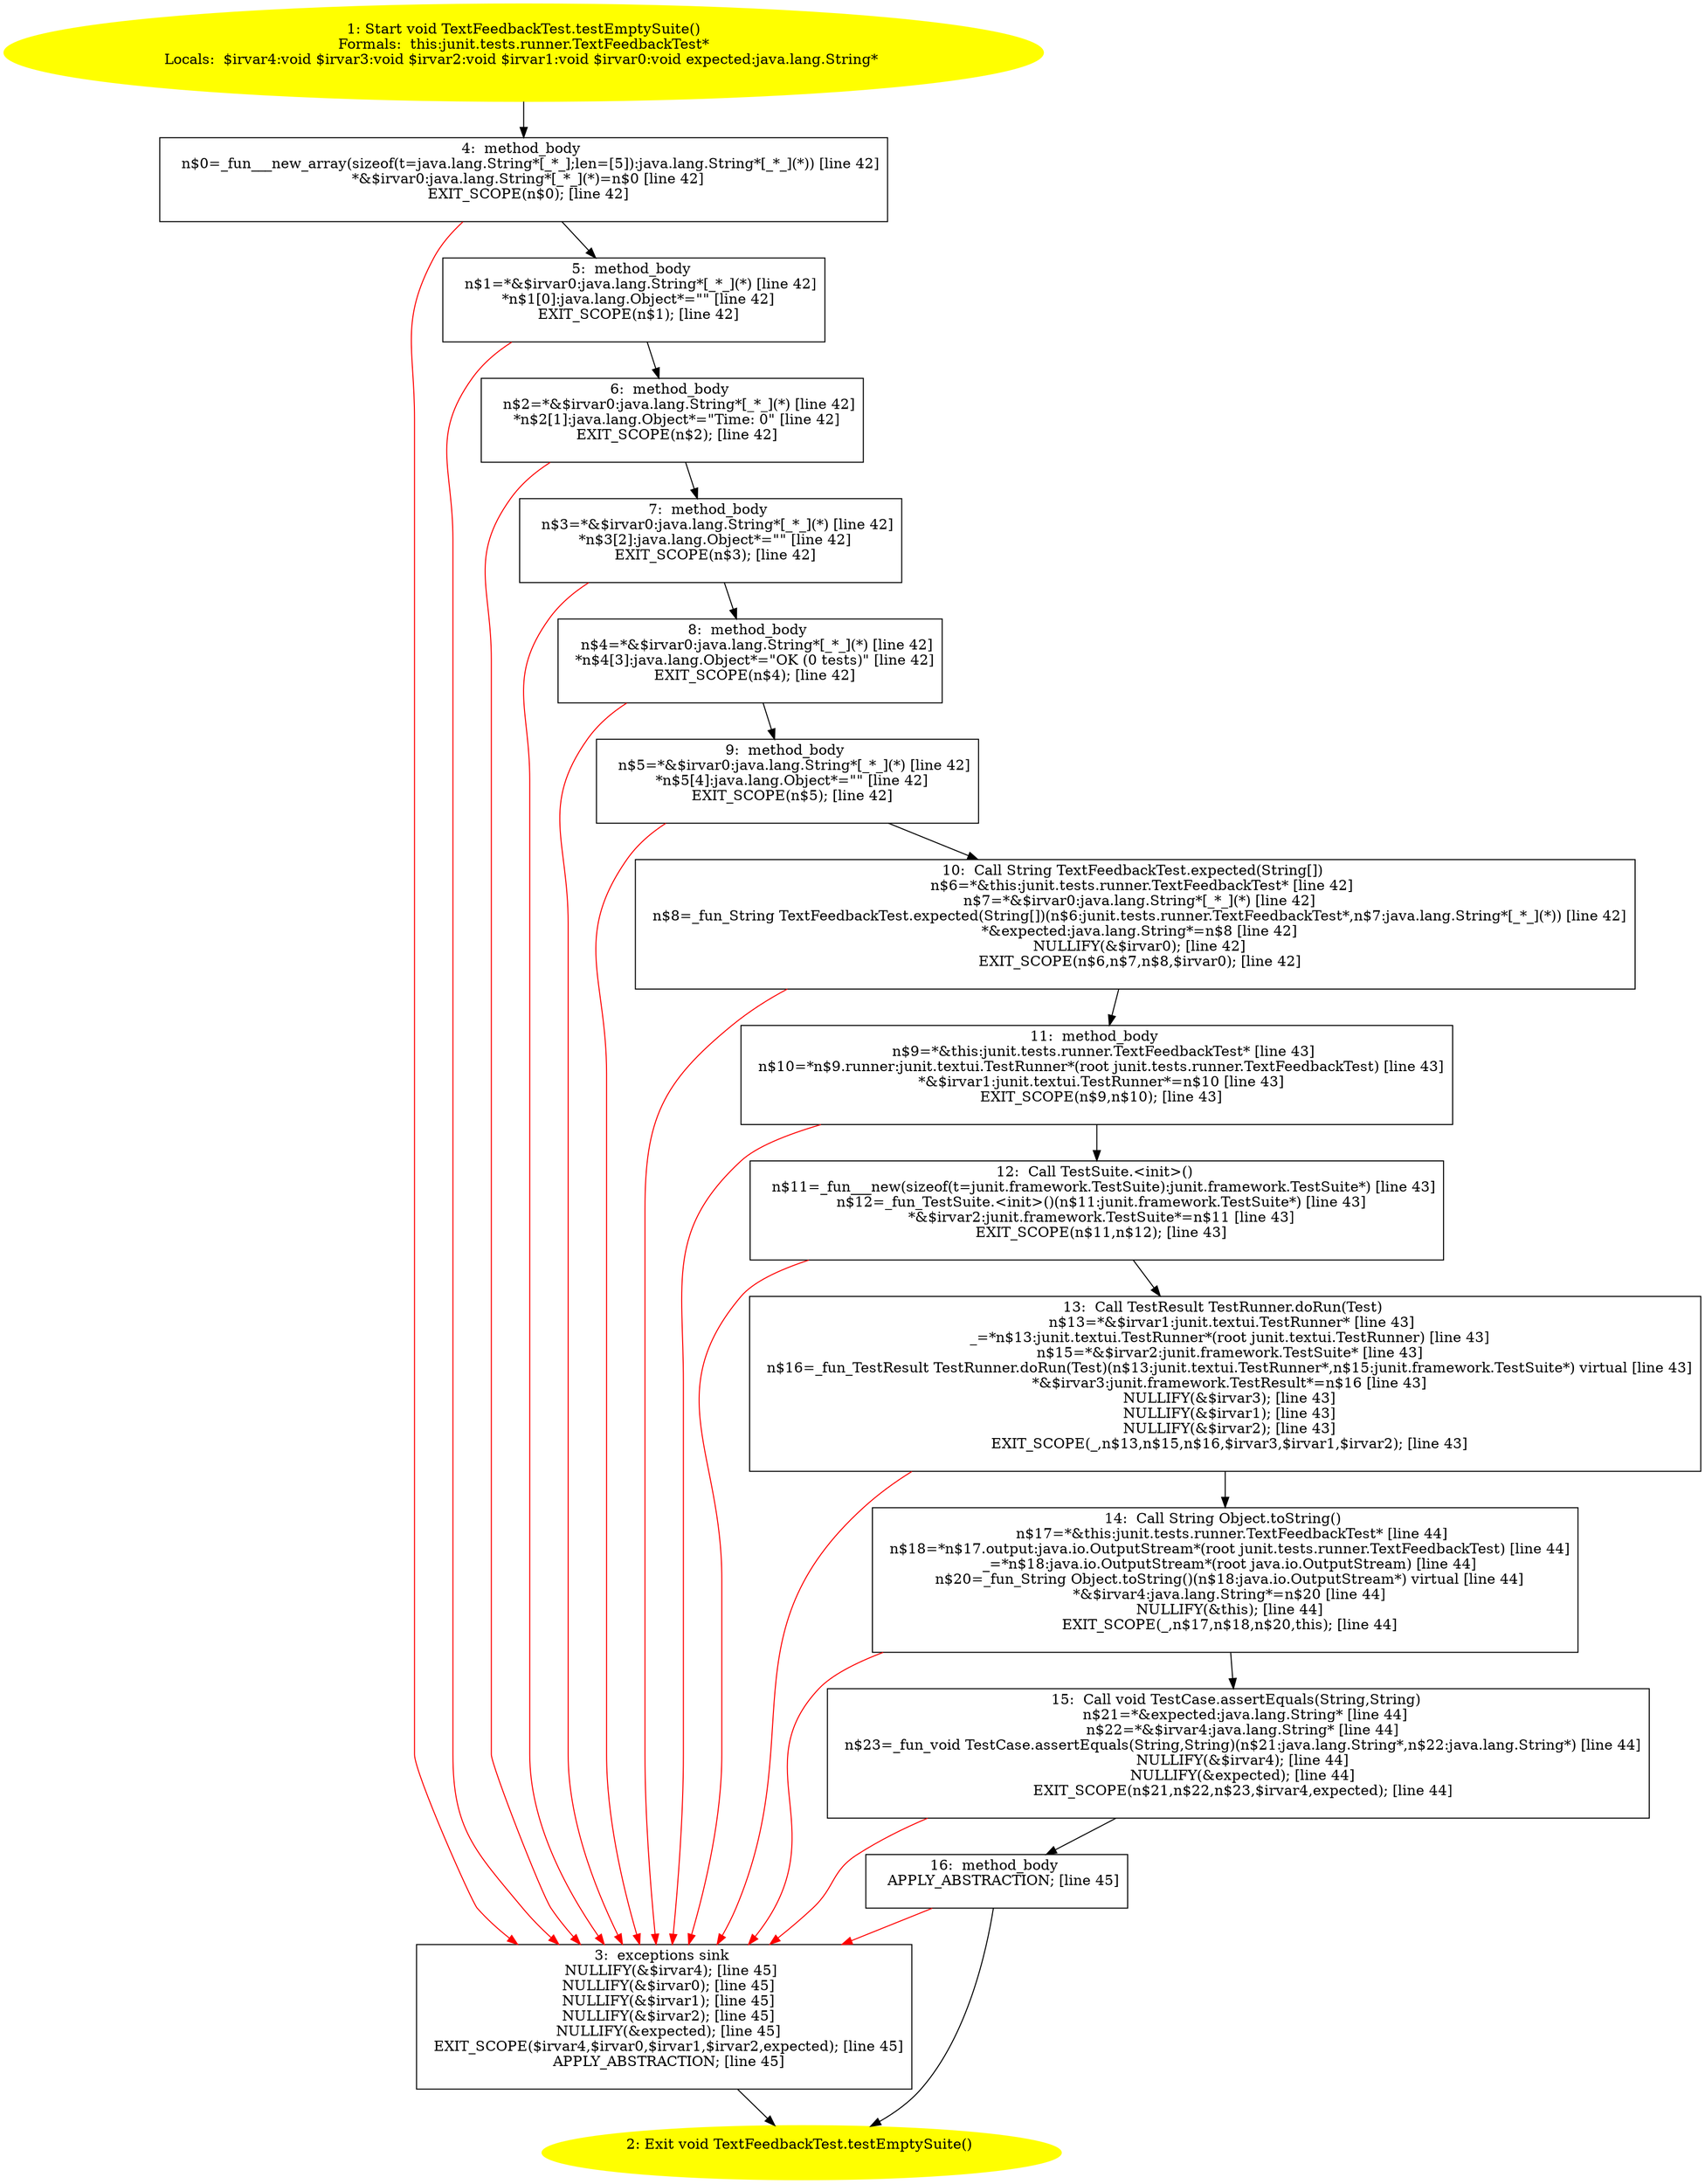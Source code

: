 /* @generated */
digraph cfg {
"junit.tests.runner.TextFeedbackTest.testEmptySuite():void.fd12a7cb480a3b05fd291aa5bba490fa_1" [label="1: Start void TextFeedbackTest.testEmptySuite()\nFormals:  this:junit.tests.runner.TextFeedbackTest*\nLocals:  $irvar4:void $irvar3:void $irvar2:void $irvar1:void $irvar0:void expected:java.lang.String* \n  " color=yellow style=filled]
	

	 "junit.tests.runner.TextFeedbackTest.testEmptySuite():void.fd12a7cb480a3b05fd291aa5bba490fa_1" -> "junit.tests.runner.TextFeedbackTest.testEmptySuite():void.fd12a7cb480a3b05fd291aa5bba490fa_4" ;
"junit.tests.runner.TextFeedbackTest.testEmptySuite():void.fd12a7cb480a3b05fd291aa5bba490fa_2" [label="2: Exit void TextFeedbackTest.testEmptySuite() \n  " color=yellow style=filled]
	

"junit.tests.runner.TextFeedbackTest.testEmptySuite():void.fd12a7cb480a3b05fd291aa5bba490fa_3" [label="3:  exceptions sink \n   NULLIFY(&$irvar4); [line 45]\n  NULLIFY(&$irvar0); [line 45]\n  NULLIFY(&$irvar1); [line 45]\n  NULLIFY(&$irvar2); [line 45]\n  NULLIFY(&expected); [line 45]\n  EXIT_SCOPE($irvar4,$irvar0,$irvar1,$irvar2,expected); [line 45]\n  APPLY_ABSTRACTION; [line 45]\n " shape="box"]
	

	 "junit.tests.runner.TextFeedbackTest.testEmptySuite():void.fd12a7cb480a3b05fd291aa5bba490fa_3" -> "junit.tests.runner.TextFeedbackTest.testEmptySuite():void.fd12a7cb480a3b05fd291aa5bba490fa_2" ;
"junit.tests.runner.TextFeedbackTest.testEmptySuite():void.fd12a7cb480a3b05fd291aa5bba490fa_4" [label="4:  method_body \n   n$0=_fun___new_array(sizeof(t=java.lang.String*[_*_];len=[5]):java.lang.String*[_*_](*)) [line 42]\n  *&$irvar0:java.lang.String*[_*_](*)=n$0 [line 42]\n  EXIT_SCOPE(n$0); [line 42]\n " shape="box"]
	

	 "junit.tests.runner.TextFeedbackTest.testEmptySuite():void.fd12a7cb480a3b05fd291aa5bba490fa_4" -> "junit.tests.runner.TextFeedbackTest.testEmptySuite():void.fd12a7cb480a3b05fd291aa5bba490fa_5" ;
	 "junit.tests.runner.TextFeedbackTest.testEmptySuite():void.fd12a7cb480a3b05fd291aa5bba490fa_4" -> "junit.tests.runner.TextFeedbackTest.testEmptySuite():void.fd12a7cb480a3b05fd291aa5bba490fa_3" [color="red" ];
"junit.tests.runner.TextFeedbackTest.testEmptySuite():void.fd12a7cb480a3b05fd291aa5bba490fa_5" [label="5:  method_body \n   n$1=*&$irvar0:java.lang.String*[_*_](*) [line 42]\n  *n$1[0]:java.lang.Object*=\"\" [line 42]\n  EXIT_SCOPE(n$1); [line 42]\n " shape="box"]
	

	 "junit.tests.runner.TextFeedbackTest.testEmptySuite():void.fd12a7cb480a3b05fd291aa5bba490fa_5" -> "junit.tests.runner.TextFeedbackTest.testEmptySuite():void.fd12a7cb480a3b05fd291aa5bba490fa_6" ;
	 "junit.tests.runner.TextFeedbackTest.testEmptySuite():void.fd12a7cb480a3b05fd291aa5bba490fa_5" -> "junit.tests.runner.TextFeedbackTest.testEmptySuite():void.fd12a7cb480a3b05fd291aa5bba490fa_3" [color="red" ];
"junit.tests.runner.TextFeedbackTest.testEmptySuite():void.fd12a7cb480a3b05fd291aa5bba490fa_6" [label="6:  method_body \n   n$2=*&$irvar0:java.lang.String*[_*_](*) [line 42]\n  *n$2[1]:java.lang.Object*=\"Time: 0\" [line 42]\n  EXIT_SCOPE(n$2); [line 42]\n " shape="box"]
	

	 "junit.tests.runner.TextFeedbackTest.testEmptySuite():void.fd12a7cb480a3b05fd291aa5bba490fa_6" -> "junit.tests.runner.TextFeedbackTest.testEmptySuite():void.fd12a7cb480a3b05fd291aa5bba490fa_7" ;
	 "junit.tests.runner.TextFeedbackTest.testEmptySuite():void.fd12a7cb480a3b05fd291aa5bba490fa_6" -> "junit.tests.runner.TextFeedbackTest.testEmptySuite():void.fd12a7cb480a3b05fd291aa5bba490fa_3" [color="red" ];
"junit.tests.runner.TextFeedbackTest.testEmptySuite():void.fd12a7cb480a3b05fd291aa5bba490fa_7" [label="7:  method_body \n   n$3=*&$irvar0:java.lang.String*[_*_](*) [line 42]\n  *n$3[2]:java.lang.Object*=\"\" [line 42]\n  EXIT_SCOPE(n$3); [line 42]\n " shape="box"]
	

	 "junit.tests.runner.TextFeedbackTest.testEmptySuite():void.fd12a7cb480a3b05fd291aa5bba490fa_7" -> "junit.tests.runner.TextFeedbackTest.testEmptySuite():void.fd12a7cb480a3b05fd291aa5bba490fa_8" ;
	 "junit.tests.runner.TextFeedbackTest.testEmptySuite():void.fd12a7cb480a3b05fd291aa5bba490fa_7" -> "junit.tests.runner.TextFeedbackTest.testEmptySuite():void.fd12a7cb480a3b05fd291aa5bba490fa_3" [color="red" ];
"junit.tests.runner.TextFeedbackTest.testEmptySuite():void.fd12a7cb480a3b05fd291aa5bba490fa_8" [label="8:  method_body \n   n$4=*&$irvar0:java.lang.String*[_*_](*) [line 42]\n  *n$4[3]:java.lang.Object*=\"OK (0 tests)\" [line 42]\n  EXIT_SCOPE(n$4); [line 42]\n " shape="box"]
	

	 "junit.tests.runner.TextFeedbackTest.testEmptySuite():void.fd12a7cb480a3b05fd291aa5bba490fa_8" -> "junit.tests.runner.TextFeedbackTest.testEmptySuite():void.fd12a7cb480a3b05fd291aa5bba490fa_9" ;
	 "junit.tests.runner.TextFeedbackTest.testEmptySuite():void.fd12a7cb480a3b05fd291aa5bba490fa_8" -> "junit.tests.runner.TextFeedbackTest.testEmptySuite():void.fd12a7cb480a3b05fd291aa5bba490fa_3" [color="red" ];
"junit.tests.runner.TextFeedbackTest.testEmptySuite():void.fd12a7cb480a3b05fd291aa5bba490fa_9" [label="9:  method_body \n   n$5=*&$irvar0:java.lang.String*[_*_](*) [line 42]\n  *n$5[4]:java.lang.Object*=\"\" [line 42]\n  EXIT_SCOPE(n$5); [line 42]\n " shape="box"]
	

	 "junit.tests.runner.TextFeedbackTest.testEmptySuite():void.fd12a7cb480a3b05fd291aa5bba490fa_9" -> "junit.tests.runner.TextFeedbackTest.testEmptySuite():void.fd12a7cb480a3b05fd291aa5bba490fa_10" ;
	 "junit.tests.runner.TextFeedbackTest.testEmptySuite():void.fd12a7cb480a3b05fd291aa5bba490fa_9" -> "junit.tests.runner.TextFeedbackTest.testEmptySuite():void.fd12a7cb480a3b05fd291aa5bba490fa_3" [color="red" ];
"junit.tests.runner.TextFeedbackTest.testEmptySuite():void.fd12a7cb480a3b05fd291aa5bba490fa_10" [label="10:  Call String TextFeedbackTest.expected(String[]) \n   n$6=*&this:junit.tests.runner.TextFeedbackTest* [line 42]\n  n$7=*&$irvar0:java.lang.String*[_*_](*) [line 42]\n  n$8=_fun_String TextFeedbackTest.expected(String[])(n$6:junit.tests.runner.TextFeedbackTest*,n$7:java.lang.String*[_*_](*)) [line 42]\n  *&expected:java.lang.String*=n$8 [line 42]\n  NULLIFY(&$irvar0); [line 42]\n  EXIT_SCOPE(n$6,n$7,n$8,$irvar0); [line 42]\n " shape="box"]
	

	 "junit.tests.runner.TextFeedbackTest.testEmptySuite():void.fd12a7cb480a3b05fd291aa5bba490fa_10" -> "junit.tests.runner.TextFeedbackTest.testEmptySuite():void.fd12a7cb480a3b05fd291aa5bba490fa_11" ;
	 "junit.tests.runner.TextFeedbackTest.testEmptySuite():void.fd12a7cb480a3b05fd291aa5bba490fa_10" -> "junit.tests.runner.TextFeedbackTest.testEmptySuite():void.fd12a7cb480a3b05fd291aa5bba490fa_3" [color="red" ];
"junit.tests.runner.TextFeedbackTest.testEmptySuite():void.fd12a7cb480a3b05fd291aa5bba490fa_11" [label="11:  method_body \n   n$9=*&this:junit.tests.runner.TextFeedbackTest* [line 43]\n  n$10=*n$9.runner:junit.textui.TestRunner*(root junit.tests.runner.TextFeedbackTest) [line 43]\n  *&$irvar1:junit.textui.TestRunner*=n$10 [line 43]\n  EXIT_SCOPE(n$9,n$10); [line 43]\n " shape="box"]
	

	 "junit.tests.runner.TextFeedbackTest.testEmptySuite():void.fd12a7cb480a3b05fd291aa5bba490fa_11" -> "junit.tests.runner.TextFeedbackTest.testEmptySuite():void.fd12a7cb480a3b05fd291aa5bba490fa_12" ;
	 "junit.tests.runner.TextFeedbackTest.testEmptySuite():void.fd12a7cb480a3b05fd291aa5bba490fa_11" -> "junit.tests.runner.TextFeedbackTest.testEmptySuite():void.fd12a7cb480a3b05fd291aa5bba490fa_3" [color="red" ];
"junit.tests.runner.TextFeedbackTest.testEmptySuite():void.fd12a7cb480a3b05fd291aa5bba490fa_12" [label="12:  Call TestSuite.<init>() \n   n$11=_fun___new(sizeof(t=junit.framework.TestSuite):junit.framework.TestSuite*) [line 43]\n  n$12=_fun_TestSuite.<init>()(n$11:junit.framework.TestSuite*) [line 43]\n  *&$irvar2:junit.framework.TestSuite*=n$11 [line 43]\n  EXIT_SCOPE(n$11,n$12); [line 43]\n " shape="box"]
	

	 "junit.tests.runner.TextFeedbackTest.testEmptySuite():void.fd12a7cb480a3b05fd291aa5bba490fa_12" -> "junit.tests.runner.TextFeedbackTest.testEmptySuite():void.fd12a7cb480a3b05fd291aa5bba490fa_13" ;
	 "junit.tests.runner.TextFeedbackTest.testEmptySuite():void.fd12a7cb480a3b05fd291aa5bba490fa_12" -> "junit.tests.runner.TextFeedbackTest.testEmptySuite():void.fd12a7cb480a3b05fd291aa5bba490fa_3" [color="red" ];
"junit.tests.runner.TextFeedbackTest.testEmptySuite():void.fd12a7cb480a3b05fd291aa5bba490fa_13" [label="13:  Call TestResult TestRunner.doRun(Test) \n   n$13=*&$irvar1:junit.textui.TestRunner* [line 43]\n  _=*n$13:junit.textui.TestRunner*(root junit.textui.TestRunner) [line 43]\n  n$15=*&$irvar2:junit.framework.TestSuite* [line 43]\n  n$16=_fun_TestResult TestRunner.doRun(Test)(n$13:junit.textui.TestRunner*,n$15:junit.framework.TestSuite*) virtual [line 43]\n  *&$irvar3:junit.framework.TestResult*=n$16 [line 43]\n  NULLIFY(&$irvar3); [line 43]\n  NULLIFY(&$irvar1); [line 43]\n  NULLIFY(&$irvar2); [line 43]\n  EXIT_SCOPE(_,n$13,n$15,n$16,$irvar3,$irvar1,$irvar2); [line 43]\n " shape="box"]
	

	 "junit.tests.runner.TextFeedbackTest.testEmptySuite():void.fd12a7cb480a3b05fd291aa5bba490fa_13" -> "junit.tests.runner.TextFeedbackTest.testEmptySuite():void.fd12a7cb480a3b05fd291aa5bba490fa_14" ;
	 "junit.tests.runner.TextFeedbackTest.testEmptySuite():void.fd12a7cb480a3b05fd291aa5bba490fa_13" -> "junit.tests.runner.TextFeedbackTest.testEmptySuite():void.fd12a7cb480a3b05fd291aa5bba490fa_3" [color="red" ];
"junit.tests.runner.TextFeedbackTest.testEmptySuite():void.fd12a7cb480a3b05fd291aa5bba490fa_14" [label="14:  Call String Object.toString() \n   n$17=*&this:junit.tests.runner.TextFeedbackTest* [line 44]\n  n$18=*n$17.output:java.io.OutputStream*(root junit.tests.runner.TextFeedbackTest) [line 44]\n  _=*n$18:java.io.OutputStream*(root java.io.OutputStream) [line 44]\n  n$20=_fun_String Object.toString()(n$18:java.io.OutputStream*) virtual [line 44]\n  *&$irvar4:java.lang.String*=n$20 [line 44]\n  NULLIFY(&this); [line 44]\n  EXIT_SCOPE(_,n$17,n$18,n$20,this); [line 44]\n " shape="box"]
	

	 "junit.tests.runner.TextFeedbackTest.testEmptySuite():void.fd12a7cb480a3b05fd291aa5bba490fa_14" -> "junit.tests.runner.TextFeedbackTest.testEmptySuite():void.fd12a7cb480a3b05fd291aa5bba490fa_15" ;
	 "junit.tests.runner.TextFeedbackTest.testEmptySuite():void.fd12a7cb480a3b05fd291aa5bba490fa_14" -> "junit.tests.runner.TextFeedbackTest.testEmptySuite():void.fd12a7cb480a3b05fd291aa5bba490fa_3" [color="red" ];
"junit.tests.runner.TextFeedbackTest.testEmptySuite():void.fd12a7cb480a3b05fd291aa5bba490fa_15" [label="15:  Call void TestCase.assertEquals(String,String) \n   n$21=*&expected:java.lang.String* [line 44]\n  n$22=*&$irvar4:java.lang.String* [line 44]\n  n$23=_fun_void TestCase.assertEquals(String,String)(n$21:java.lang.String*,n$22:java.lang.String*) [line 44]\n  NULLIFY(&$irvar4); [line 44]\n  NULLIFY(&expected); [line 44]\n  EXIT_SCOPE(n$21,n$22,n$23,$irvar4,expected); [line 44]\n " shape="box"]
	

	 "junit.tests.runner.TextFeedbackTest.testEmptySuite():void.fd12a7cb480a3b05fd291aa5bba490fa_15" -> "junit.tests.runner.TextFeedbackTest.testEmptySuite():void.fd12a7cb480a3b05fd291aa5bba490fa_16" ;
	 "junit.tests.runner.TextFeedbackTest.testEmptySuite():void.fd12a7cb480a3b05fd291aa5bba490fa_15" -> "junit.tests.runner.TextFeedbackTest.testEmptySuite():void.fd12a7cb480a3b05fd291aa5bba490fa_3" [color="red" ];
"junit.tests.runner.TextFeedbackTest.testEmptySuite():void.fd12a7cb480a3b05fd291aa5bba490fa_16" [label="16:  method_body \n   APPLY_ABSTRACTION; [line 45]\n " shape="box"]
	

	 "junit.tests.runner.TextFeedbackTest.testEmptySuite():void.fd12a7cb480a3b05fd291aa5bba490fa_16" -> "junit.tests.runner.TextFeedbackTest.testEmptySuite():void.fd12a7cb480a3b05fd291aa5bba490fa_2" ;
	 "junit.tests.runner.TextFeedbackTest.testEmptySuite():void.fd12a7cb480a3b05fd291aa5bba490fa_16" -> "junit.tests.runner.TextFeedbackTest.testEmptySuite():void.fd12a7cb480a3b05fd291aa5bba490fa_3" [color="red" ];
}
